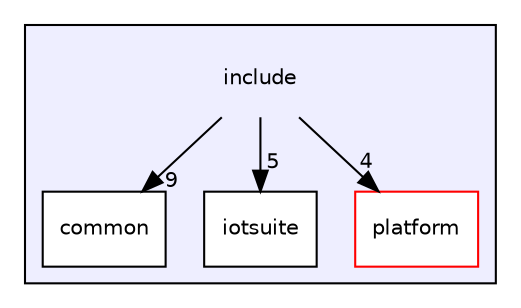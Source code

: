 digraph "include" {
  compound=true
  node [ fontsize="10", fontname="Helvetica"];
  edge [ labelfontsize="10", labelfontname="Helvetica"];
  subgraph clusterdir_d44c64559bbebec7f509842c48db8b23 {
    graph [ bgcolor="#eeeeff", pencolor="black", label="" URL="dir_d44c64559bbebec7f509842c48db8b23.html"];
    dir_d44c64559bbebec7f509842c48db8b23 [shape=plaintext label="include"];
    dir_0966d06610f72609fd9aa4979c2b5a92 [shape=box label="common" color="black" fillcolor="white" style="filled" URL="dir_0966d06610f72609fd9aa4979c2b5a92.html"];
    dir_0d3828895224ab6d23844886dc9f942e [shape=box label="iotsuite" color="black" fillcolor="white" style="filled" URL="dir_0d3828895224ab6d23844886dc9f942e.html"];
    dir_ac186d3e8926949364e5821f25491cc3 [shape=box label="platform" color="red" fillcolor="white" style="filled" URL="dir_ac186d3e8926949364e5821f25491cc3.html"];
  }
  dir_d44c64559bbebec7f509842c48db8b23->dir_ac186d3e8926949364e5821f25491cc3 [headlabel="4", labeldistance=1.5 headhref="dir_000000_000003.html"];
  dir_d44c64559bbebec7f509842c48db8b23->dir_0d3828895224ab6d23844886dc9f942e [headlabel="5", labeldistance=1.5 headhref="dir_000000_000002.html"];
  dir_d44c64559bbebec7f509842c48db8b23->dir_0966d06610f72609fd9aa4979c2b5a92 [headlabel="9", labeldistance=1.5 headhref="dir_000000_000001.html"];
}
